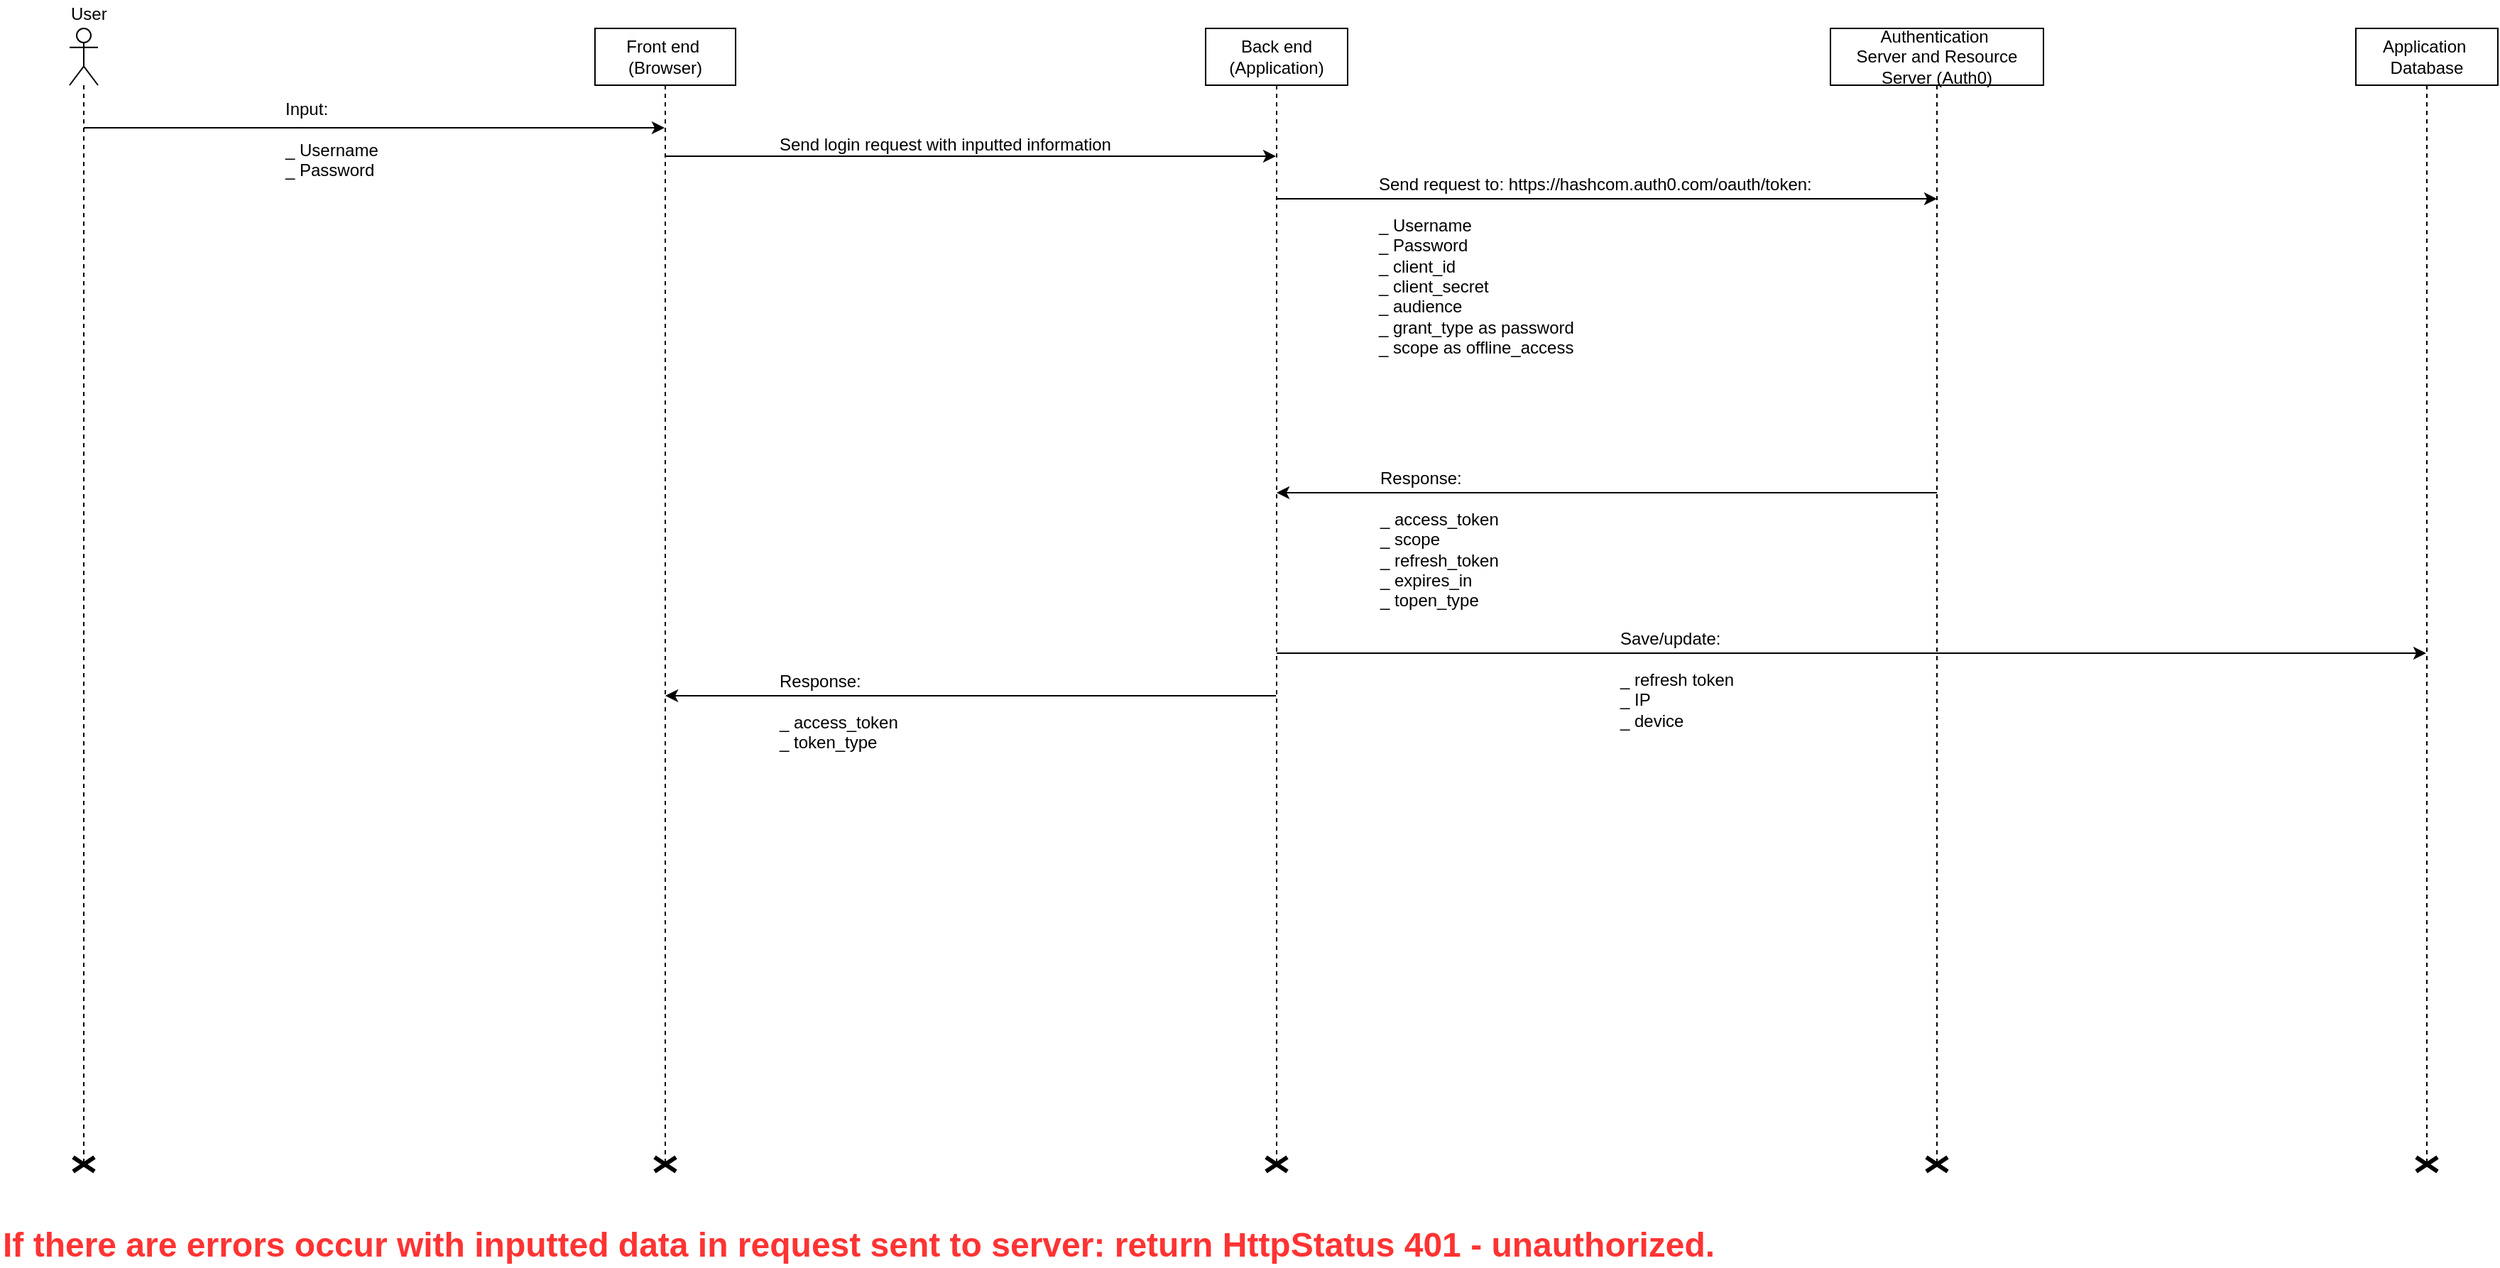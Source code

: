 <mxfile version="10.7.5" type="github"><diagram id="8ARBZfIoWmW3Zc19lmF9" name="Page-1"><mxGraphModel dx="1632" dy="787" grid="1" gridSize="10" guides="1" tooltips="1" connect="1" arrows="1" fold="1" page="1" pageScale="1" pageWidth="2339" pageHeight="3300" math="0" shadow="0"><root><mxCell id="0"/><mxCell id="1" parent="0"/><mxCell id="BI8uuhnr75ujeQICnxg3-1" style="edgeStyle=orthogonalEdgeStyle;rounded=0;orthogonalLoop=1;jettySize=auto;html=1;" edge="1" parent="1" source="BI8uuhnr75ujeQICnxg3-2" target="BI8uuhnr75ujeQICnxg3-8"><mxGeometry relative="1" as="geometry"><Array as="points"><mxPoint x="790" y="130"/><mxPoint x="790" y="130"/></Array></mxGeometry></mxCell><mxCell id="BI8uuhnr75ujeQICnxg3-2" value="Front end&amp;nbsp;&lt;br&gt;(Browser)&lt;br&gt;" style="shape=umlLifeline;perimeter=lifelinePerimeter;whiteSpace=wrap;html=1;container=1;collapsible=0;recursiveResize=0;outlineConnect=0;" vertex="1" parent="1"><mxGeometry x="520" y="40" width="99" height="800" as="geometry"/></mxCell><mxCell id="BI8uuhnr75ujeQICnxg3-3" style="edgeStyle=orthogonalEdgeStyle;rounded=0;orthogonalLoop=1;jettySize=auto;html=1;" edge="1" parent="1"><mxGeometry relative="1" as="geometry"><Array as="points"><mxPoint x="1190.5" y="367"/><mxPoint x="1190.5" y="367"/></Array><mxPoint x="1465" y="367" as="sourcePoint"/><mxPoint x="1000" y="367" as="targetPoint"/></mxGeometry></mxCell><mxCell id="BI8uuhnr75ujeQICnxg3-4" value="Authentication&amp;nbsp;&lt;br&gt;Server and Resource Server (Auth0)&lt;br&gt;" style="shape=umlLifeline;perimeter=lifelinePerimeter;whiteSpace=wrap;html=1;container=1;collapsible=0;recursiveResize=0;outlineConnect=0;" vertex="1" parent="1"><mxGeometry x="1390" y="40" width="150" height="800" as="geometry"/></mxCell><mxCell id="BI8uuhnr75ujeQICnxg3-5" value="" style="shape=umlDestroy;whiteSpace=wrap;html=1;strokeWidth=3;" vertex="1" parent="BI8uuhnr75ujeQICnxg3-4"><mxGeometry x="67.5" y="795" width="15" height="10" as="geometry"/></mxCell><mxCell id="BI8uuhnr75ujeQICnxg3-6" style="edgeStyle=orthogonalEdgeStyle;rounded=0;orthogonalLoop=1;jettySize=auto;html=1;" edge="1" parent="1" source="BI8uuhnr75ujeQICnxg3-12" target="BI8uuhnr75ujeQICnxg3-2"><mxGeometry relative="1" as="geometry"><mxPoint x="169.324" y="110.118" as="sourcePoint"/><Array as="points"><mxPoint x="440" y="110"/><mxPoint x="440" y="110"/></Array></mxGeometry></mxCell><mxCell id="BI8uuhnr75ujeQICnxg3-7" style="edgeStyle=orthogonalEdgeStyle;rounded=0;orthogonalLoop=1;jettySize=auto;html=1;" edge="1" parent="1" source="BI8uuhnr75ujeQICnxg3-8" target="BI8uuhnr75ujeQICnxg3-16"><mxGeometry relative="1" as="geometry"><mxPoint x="1800" y="705.0" as="targetPoint"/><Array as="points"><mxPoint x="1160" y="480"/><mxPoint x="1160" y="480"/></Array></mxGeometry></mxCell><mxCell id="BI8uuhnr75ujeQICnxg3-8" value="Back end&lt;br&gt;(Application)&lt;br&gt;" style="shape=umlLifeline;perimeter=lifelinePerimeter;whiteSpace=wrap;html=1;container=1;collapsible=0;recursiveResize=0;outlineConnect=0;" vertex="1" parent="1"><mxGeometry x="950" y="40" width="100" height="800" as="geometry"/></mxCell><mxCell id="BI8uuhnr75ujeQICnxg3-9" value="Input:&amp;nbsp;&lt;br&gt;&lt;br&gt;_ Username&lt;br&gt;_ Password&lt;br&gt;&lt;br&gt;" style="text;html=1;resizable=0;points=[];autosize=1;align=left;verticalAlign=top;spacingTop=-4;" vertex="1" parent="1"><mxGeometry x="300" y="87" width="80" height="70" as="geometry"/></mxCell><mxCell id="BI8uuhnr75ujeQICnxg3-10" value="Send login request with inputted information&lt;br&gt;" style="text;html=1;resizable=0;points=[];autosize=1;align=left;verticalAlign=top;spacingTop=-4;" vertex="1" parent="1"><mxGeometry x="648" y="112" width="250" height="20" as="geometry"/></mxCell><mxCell id="BI8uuhnr75ujeQICnxg3-11" value="Response:&lt;br&gt;&lt;br&gt;_ access_token&lt;br&gt;_ scope&lt;br&gt;_ refresh_token&lt;br&gt;_ expires_in&lt;br&gt;_ topen_type&lt;br&gt;" style="text;html=1;resizable=0;points=[];autosize=1;align=left;verticalAlign=top;spacingTop=-4;" vertex="1" parent="1"><mxGeometry x="1070.5" y="347" width="100" height="100" as="geometry"/></mxCell><mxCell id="BI8uuhnr75ujeQICnxg3-12" value="" style="shape=umlLifeline;participant=umlActor;perimeter=lifelinePerimeter;whiteSpace=wrap;html=1;container=1;collapsible=0;recursiveResize=0;verticalAlign=top;spacingTop=36;labelBackgroundColor=#ffffff;outlineConnect=0;" vertex="1" parent="1"><mxGeometry x="150" y="40" width="20" height="800" as="geometry"/></mxCell><mxCell id="BI8uuhnr75ujeQICnxg3-13" value="User&amp;nbsp;&lt;br&gt;" style="text;html=1;resizable=0;points=[];autosize=1;align=left;verticalAlign=top;spacingTop=-4;" vertex="1" parent="1"><mxGeometry x="149" y="20" width="40" height="20" as="geometry"/></mxCell><mxCell id="BI8uuhnr75ujeQICnxg3-14" style="edgeStyle=orthogonalEdgeStyle;rounded=0;orthogonalLoop=1;jettySize=auto;html=1;" edge="1" parent="1"><mxGeometry relative="1" as="geometry"><mxPoint x="1000" y="160" as="sourcePoint"/><mxPoint x="1465" y="160" as="targetPoint"/><Array as="points"><mxPoint x="1230.5" y="160"/><mxPoint x="1230.5" y="160"/></Array></mxGeometry></mxCell><mxCell id="BI8uuhnr75ujeQICnxg3-15" value="Send request to:&amp;nbsp;&lt;span&gt;https://hashcom.auth0.com/oauth/token: &lt;br&gt;&lt;/span&gt;&lt;br&gt;_ Username&lt;br&gt;_ Password&lt;br&gt;_&amp;nbsp;client_id&lt;br&gt;_ client_secret&lt;br&gt;_ audience&lt;br&gt;_ grant_type as password&lt;br&gt;_ scope as&amp;nbsp;offline_access&lt;br&gt;" style="text;html=1;resizable=0;points=[];autosize=1;align=left;verticalAlign=top;spacingTop=-4;" vertex="1" parent="1"><mxGeometry x="1069.5" y="140" width="320" height="130" as="geometry"/></mxCell><mxCell id="BI8uuhnr75ujeQICnxg3-16" value="Application&amp;nbsp;&lt;br&gt;Database&lt;br&gt;" style="shape=umlLifeline;perimeter=lifelinePerimeter;whiteSpace=wrap;html=1;container=1;collapsible=0;recursiveResize=0;outlineConnect=0;" vertex="1" parent="1"><mxGeometry x="1760" y="40" width="100" height="800" as="geometry"/></mxCell><mxCell id="BI8uuhnr75ujeQICnxg3-17" value="Save/update:&lt;br&gt;&lt;br&gt;_ refresh token&amp;nbsp;&lt;br&gt;_ IP&lt;br&gt;_ device&lt;br&gt;" style="text;html=1;resizable=0;points=[];autosize=1;align=left;verticalAlign=top;spacingTop=-4;" vertex="1" parent="1"><mxGeometry x="1240" y="460" width="100" height="70" as="geometry"/></mxCell><mxCell id="BI8uuhnr75ujeQICnxg3-18" value="&lt;font style=&quot;font-size: 24px&quot; color=&quot;#ff3333&quot;&gt;If there are errors occur with inputted data in request sent to server: return HttpStatus 401 - unauthorized.&lt;/font&gt;&lt;br&gt;" style="text;html=1;resizable=0;points=[];autosize=1;align=left;verticalAlign=top;spacingTop=-4;fontStyle=1" vertex="1" parent="1"><mxGeometry x="101" y="880" width="1130" height="20" as="geometry"/></mxCell><mxCell id="BI8uuhnr75ujeQICnxg3-19" value="Response:&lt;br&gt;&lt;br&gt;_ access_token&lt;br&gt;_ token_type&lt;br&gt;" style="text;html=1;resizable=0;points=[];autosize=1;align=left;verticalAlign=top;spacingTop=-4;" vertex="1" parent="1"><mxGeometry x="648" y="490" width="100" height="60" as="geometry"/></mxCell><mxCell id="BI8uuhnr75ujeQICnxg3-20" style="edgeStyle=orthogonalEdgeStyle;rounded=0;orthogonalLoop=1;jettySize=auto;html=1;" edge="1" parent="1" source="BI8uuhnr75ujeQICnxg3-8" target="BI8uuhnr75ujeQICnxg3-2"><mxGeometry relative="1" as="geometry"><Array as="points"><mxPoint x="760" y="510"/><mxPoint x="760" y="510"/></Array><mxPoint x="999.5" y="500" as="sourcePoint"/><mxPoint x="780" y="500" as="targetPoint"/></mxGeometry></mxCell><mxCell id="BI8uuhnr75ujeQICnxg3-21" value="" style="shape=umlDestroy;whiteSpace=wrap;html=1;strokeWidth=3;" vertex="1" parent="1"><mxGeometry x="152.5" y="835" width="15" height="10" as="geometry"/></mxCell><mxCell id="BI8uuhnr75ujeQICnxg3-22" value="" style="shape=umlDestroy;whiteSpace=wrap;html=1;strokeWidth=3;" vertex="1" parent="1"><mxGeometry x="562" y="835" width="15" height="10" as="geometry"/></mxCell><mxCell id="BI8uuhnr75ujeQICnxg3-23" value="" style="shape=umlDestroy;whiteSpace=wrap;html=1;strokeWidth=3;" vertex="1" parent="1"><mxGeometry x="992.5" y="835" width="15" height="10" as="geometry"/></mxCell><mxCell id="BI8uuhnr75ujeQICnxg3-24" value="" style="shape=umlDestroy;whiteSpace=wrap;html=1;strokeWidth=3;" vertex="1" parent="1"><mxGeometry x="1802.5" y="835" width="15" height="10" as="geometry"/></mxCell></root></mxGraphModel></diagram></mxfile>